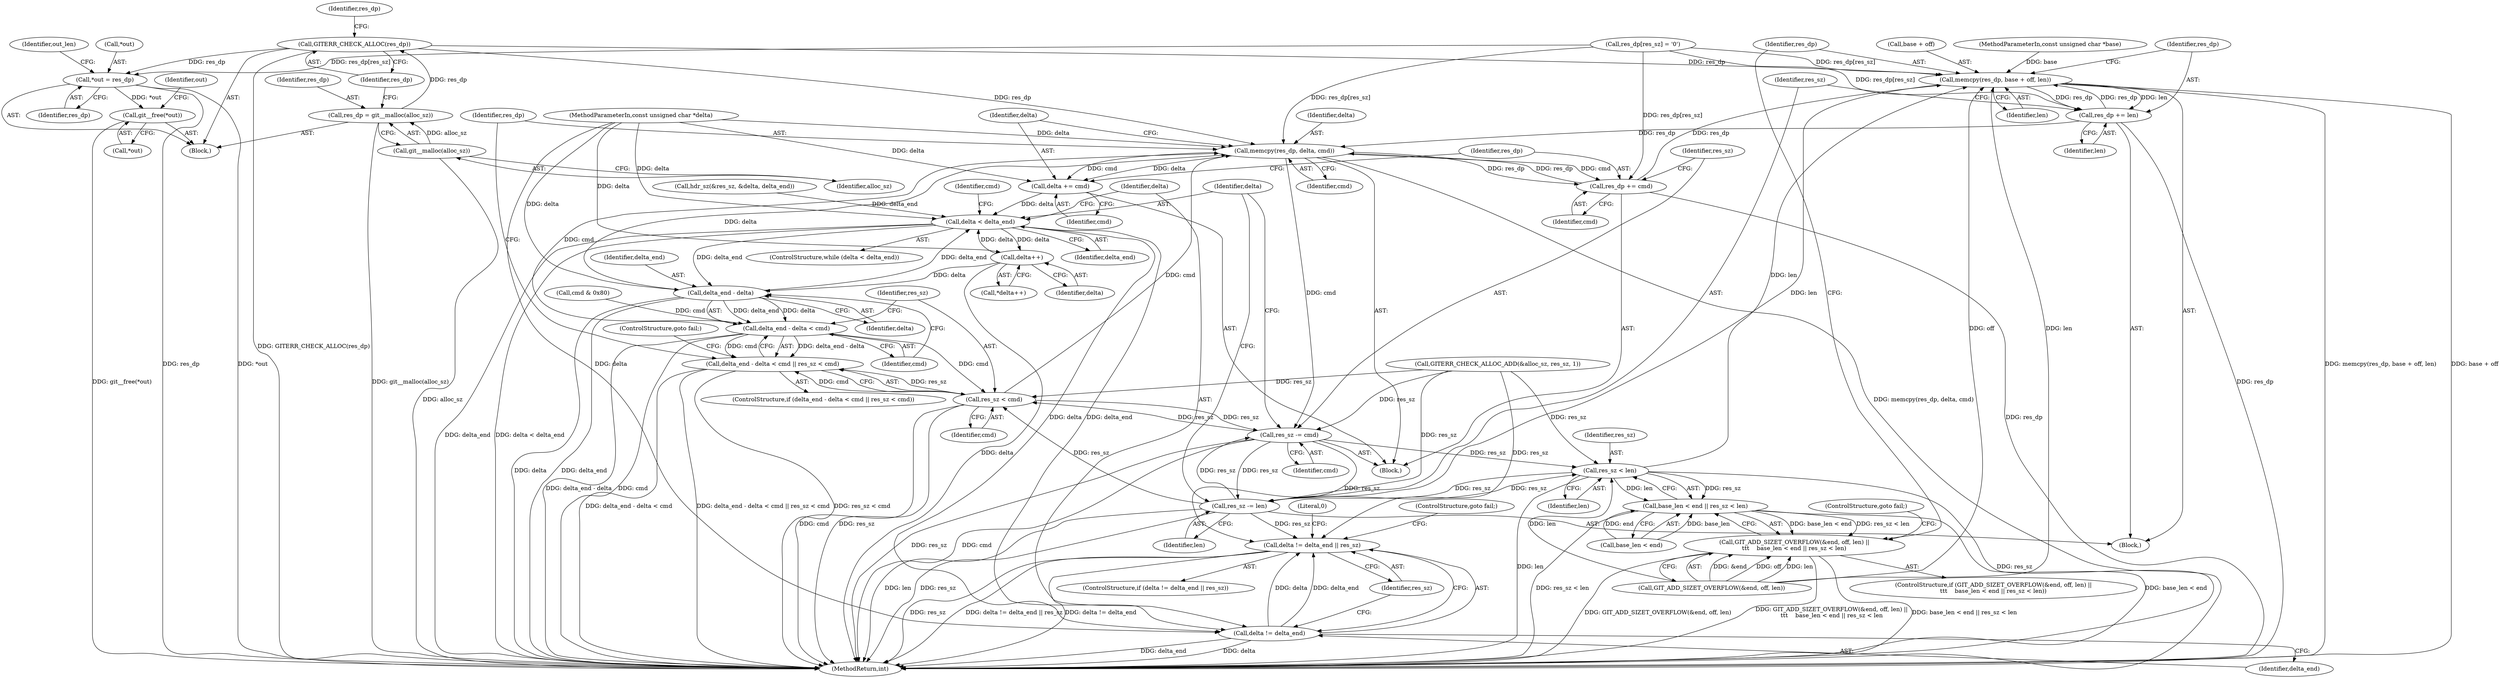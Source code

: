 digraph "0_libgit2_c1577110467b701dcbcf9439ac225ea851b47d22@pointer" {
"1000175" [label="(Call,GITERR_CHECK_ALLOC(res_dp))"];
"1000171" [label="(Call,res_dp = git__malloc(alloc_sz))"];
"1000173" [label="(Call,git__malloc(alloc_sz))"];
"1000182" [label="(Call,*out = res_dp)"];
"1000338" [label="(Call,git__free(*out))"];
"1000285" [label="(Call,memcpy(res_dp, base + off, len))"];
"1000291" [label="(Call,res_dp += len)"];
"1000312" [label="(Call,memcpy(res_dp, delta, cmd))"];
"1000316" [label="(Call,delta += cmd)"];
"1000191" [label="(Call,delta < delta_end)"];
"1000199" [label="(Call,delta++)"];
"1000304" [label="(Call,delta_end - delta)"];
"1000303" [label="(Call,delta_end - delta < cmd)"];
"1000302" [label="(Call,delta_end - delta < cmd || res_sz < cmd)"];
"1000308" [label="(Call,res_sz < cmd)"];
"1000322" [label="(Call,res_sz -= cmd)"];
"1000281" [label="(Call,res_sz < len)"];
"1000277" [label="(Call,base_len < end || res_sz < len)"];
"1000271" [label="(Call,GIT_ADD_SIZET_OVERFLOW(&end, off, len) ||\n\t\t\t    base_len < end || res_sz < len)"];
"1000294" [label="(Call,res_sz -= len)"];
"1000329" [label="(Call,delta != delta_end || res_sz)"];
"1000330" [label="(Call,delta != delta_end)"];
"1000319" [label="(Call,res_dp += cmd)"];
"1000312" [label="(Call,memcpy(res_dp, delta, cmd))"];
"1000109" [label="(MethodParameterIn,const unsigned char *delta)"];
"1000318" [label="(Identifier,cmd)"];
"1000316" [label="(Call,delta += cmd)"];
"1000283" [label="(Identifier,len)"];
"1000171" [label="(Call,res_dp = git__malloc(alloc_sz))"];
"1000308" [label="(Call,res_sz < cmd)"];
"1000176" [label="(Identifier,res_dp)"];
"1000305" [label="(Identifier,delta_end)"];
"1000307" [label="(Identifier,cmd)"];
"1000339" [label="(Call,*out)"];
"1000193" [label="(Identifier,delta_end)"];
"1000291" [label="(Call,res_dp += len)"];
"1000303" [label="(Call,delta_end - delta < cmd)"];
"1000202" [label="(Call,cmd & 0x80)"];
"1000198" [label="(Call,*delta++)"];
"1000287" [label="(Call,base + off)"];
"1000295" [label="(Identifier,res_sz)"];
"1000324" [label="(Identifier,cmd)"];
"1000323" [label="(Identifier,res_sz)"];
"1000294" [label="(Call,res_sz -= len)"];
"1000317" [label="(Identifier,delta)"];
"1000330" [label="(Call,delta != delta_end)"];
"1000197" [label="(Identifier,cmd)"];
"1000306" [label="(Identifier,delta)"];
"1000329" [label="(Call,delta != delta_end || res_sz)"];
"1000277" [label="(Call,base_len < end || res_sz < len)"];
"1000152" [label="(Call,hdr_sz(&res_sz, &delta, delta_end))"];
"1000302" [label="(Call,delta_end - delta < cmd || res_sz < cmd)"];
"1000309" [label="(Identifier,res_sz)"];
"1000332" [label="(Identifier,delta_end)"];
"1000175" [label="(Call,GITERR_CHECK_ALLOC(res_dp))"];
"1000177" [label="(Call,res_dp[res_sz] = '\0')"];
"1000192" [label="(Identifier,delta)"];
"1000355" [label="(MethodReturn,int)"];
"1000300" [label="(Block,)"];
"1000304" [label="(Call,delta_end - delta)"];
"1000311" [label="(ControlStructure,goto fail;)"];
"1000282" [label="(Identifier,res_sz)"];
"1000296" [label="(Identifier,len)"];
"1000292" [label="(Identifier,res_dp)"];
"1000182" [label="(Call,*out = res_dp)"];
"1000270" [label="(ControlStructure,if (GIT_ADD_SIZET_OVERFLOW(&end, off, len) ||\n\t\t\t    base_len < end || res_sz < len))"];
"1000272" [label="(Call,GIT_ADD_SIZET_OVERFLOW(&end, off, len))"];
"1000107" [label="(MethodParameterIn,const unsigned char *base)"];
"1000284" [label="(ControlStructure,goto fail;)"];
"1000343" [label="(Identifier,out)"];
"1000313" [label="(Identifier,res_dp)"];
"1000190" [label="(ControlStructure,while (delta < delta_end))"];
"1000336" [label="(Literal,0)"];
"1000310" [label="(Identifier,cmd)"];
"1000286" [label="(Identifier,res_dp)"];
"1000191" [label="(Call,delta < delta_end)"];
"1000331" [label="(Identifier,delta)"];
"1000166" [label="(Call,GITERR_CHECK_ALLOC_ADD(&alloc_sz, res_sz, 1))"];
"1000293" [label="(Identifier,len)"];
"1000188" [label="(Identifier,out_len)"];
"1000200" [label="(Identifier,delta)"];
"1000278" [label="(Call,base_len < end)"];
"1000338" [label="(Call,git__free(*out))"];
"1000173" [label="(Call,git__malloc(alloc_sz))"];
"1000183" [label="(Call,*out)"];
"1000319" [label="(Call,res_dp += cmd)"];
"1000179" [label="(Identifier,res_dp)"];
"1000199" [label="(Call,delta++)"];
"1000301" [label="(ControlStructure,if (delta_end - delta < cmd || res_sz < cmd))"];
"1000328" [label="(ControlStructure,if (delta != delta_end || res_sz))"];
"1000271" [label="(Call,GIT_ADD_SIZET_OVERFLOW(&end, off, len) ||\n\t\t\t    base_len < end || res_sz < len)"];
"1000333" [label="(Identifier,res_sz)"];
"1000111" [label="(Block,)"];
"1000322" [label="(Call,res_sz -= cmd)"];
"1000315" [label="(Identifier,cmd)"];
"1000314" [label="(Identifier,delta)"];
"1000321" [label="(Identifier,cmd)"];
"1000172" [label="(Identifier,res_dp)"];
"1000205" [label="(Block,)"];
"1000281" [label="(Call,res_sz < len)"];
"1000285" [label="(Call,memcpy(res_dp, base + off, len))"];
"1000290" [label="(Identifier,len)"];
"1000320" [label="(Identifier,res_dp)"];
"1000334" [label="(ControlStructure,goto fail;)"];
"1000185" [label="(Identifier,res_dp)"];
"1000174" [label="(Identifier,alloc_sz)"];
"1000175" -> "1000111"  [label="AST: "];
"1000175" -> "1000176"  [label="CFG: "];
"1000176" -> "1000175"  [label="AST: "];
"1000179" -> "1000175"  [label="CFG: "];
"1000175" -> "1000355"  [label="DDG: GITERR_CHECK_ALLOC(res_dp)"];
"1000171" -> "1000175"  [label="DDG: res_dp"];
"1000175" -> "1000182"  [label="DDG: res_dp"];
"1000175" -> "1000285"  [label="DDG: res_dp"];
"1000175" -> "1000312"  [label="DDG: res_dp"];
"1000171" -> "1000111"  [label="AST: "];
"1000171" -> "1000173"  [label="CFG: "];
"1000172" -> "1000171"  [label="AST: "];
"1000173" -> "1000171"  [label="AST: "];
"1000176" -> "1000171"  [label="CFG: "];
"1000171" -> "1000355"  [label="DDG: git__malloc(alloc_sz)"];
"1000173" -> "1000171"  [label="DDG: alloc_sz"];
"1000173" -> "1000174"  [label="CFG: "];
"1000174" -> "1000173"  [label="AST: "];
"1000173" -> "1000355"  [label="DDG: alloc_sz"];
"1000182" -> "1000111"  [label="AST: "];
"1000182" -> "1000185"  [label="CFG: "];
"1000183" -> "1000182"  [label="AST: "];
"1000185" -> "1000182"  [label="AST: "];
"1000188" -> "1000182"  [label="CFG: "];
"1000182" -> "1000355"  [label="DDG: res_dp"];
"1000182" -> "1000355"  [label="DDG: *out"];
"1000177" -> "1000182"  [label="DDG: res_dp[res_sz]"];
"1000182" -> "1000338"  [label="DDG: *out"];
"1000338" -> "1000111"  [label="AST: "];
"1000338" -> "1000339"  [label="CFG: "];
"1000339" -> "1000338"  [label="AST: "];
"1000343" -> "1000338"  [label="CFG: "];
"1000338" -> "1000355"  [label="DDG: git__free(*out)"];
"1000285" -> "1000205"  [label="AST: "];
"1000285" -> "1000290"  [label="CFG: "];
"1000286" -> "1000285"  [label="AST: "];
"1000287" -> "1000285"  [label="AST: "];
"1000290" -> "1000285"  [label="AST: "];
"1000292" -> "1000285"  [label="CFG: "];
"1000285" -> "1000355"  [label="DDG: memcpy(res_dp, base + off, len)"];
"1000285" -> "1000355"  [label="DDG: base + off"];
"1000177" -> "1000285"  [label="DDG: res_dp[res_sz]"];
"1000291" -> "1000285"  [label="DDG: res_dp"];
"1000319" -> "1000285"  [label="DDG: res_dp"];
"1000107" -> "1000285"  [label="DDG: base"];
"1000272" -> "1000285"  [label="DDG: off"];
"1000272" -> "1000285"  [label="DDG: len"];
"1000281" -> "1000285"  [label="DDG: len"];
"1000285" -> "1000291"  [label="DDG: len"];
"1000285" -> "1000291"  [label="DDG: res_dp"];
"1000285" -> "1000294"  [label="DDG: len"];
"1000291" -> "1000205"  [label="AST: "];
"1000291" -> "1000293"  [label="CFG: "];
"1000292" -> "1000291"  [label="AST: "];
"1000293" -> "1000291"  [label="AST: "];
"1000295" -> "1000291"  [label="CFG: "];
"1000291" -> "1000355"  [label="DDG: res_dp"];
"1000177" -> "1000291"  [label="DDG: res_dp[res_sz]"];
"1000291" -> "1000312"  [label="DDG: res_dp"];
"1000312" -> "1000300"  [label="AST: "];
"1000312" -> "1000315"  [label="CFG: "];
"1000313" -> "1000312"  [label="AST: "];
"1000314" -> "1000312"  [label="AST: "];
"1000315" -> "1000312"  [label="AST: "];
"1000317" -> "1000312"  [label="CFG: "];
"1000312" -> "1000355"  [label="DDG: memcpy(res_dp, delta, cmd)"];
"1000177" -> "1000312"  [label="DDG: res_dp[res_sz]"];
"1000319" -> "1000312"  [label="DDG: res_dp"];
"1000304" -> "1000312"  [label="DDG: delta"];
"1000109" -> "1000312"  [label="DDG: delta"];
"1000308" -> "1000312"  [label="DDG: cmd"];
"1000303" -> "1000312"  [label="DDG: cmd"];
"1000312" -> "1000316"  [label="DDG: cmd"];
"1000312" -> "1000316"  [label="DDG: delta"];
"1000312" -> "1000319"  [label="DDG: cmd"];
"1000312" -> "1000319"  [label="DDG: res_dp"];
"1000312" -> "1000322"  [label="DDG: cmd"];
"1000316" -> "1000300"  [label="AST: "];
"1000316" -> "1000318"  [label="CFG: "];
"1000317" -> "1000316"  [label="AST: "];
"1000318" -> "1000316"  [label="AST: "];
"1000320" -> "1000316"  [label="CFG: "];
"1000316" -> "1000191"  [label="DDG: delta"];
"1000109" -> "1000316"  [label="DDG: delta"];
"1000191" -> "1000190"  [label="AST: "];
"1000191" -> "1000193"  [label="CFG: "];
"1000192" -> "1000191"  [label="AST: "];
"1000193" -> "1000191"  [label="AST: "];
"1000197" -> "1000191"  [label="CFG: "];
"1000331" -> "1000191"  [label="CFG: "];
"1000191" -> "1000355"  [label="DDG: delta < delta_end"];
"1000191" -> "1000355"  [label="DDG: delta_end"];
"1000199" -> "1000191"  [label="DDG: delta"];
"1000109" -> "1000191"  [label="DDG: delta"];
"1000152" -> "1000191"  [label="DDG: delta_end"];
"1000304" -> "1000191"  [label="DDG: delta_end"];
"1000191" -> "1000199"  [label="DDG: delta"];
"1000191" -> "1000304"  [label="DDG: delta_end"];
"1000191" -> "1000330"  [label="DDG: delta"];
"1000191" -> "1000330"  [label="DDG: delta_end"];
"1000199" -> "1000198"  [label="AST: "];
"1000199" -> "1000200"  [label="CFG: "];
"1000200" -> "1000199"  [label="AST: "];
"1000198" -> "1000199"  [label="CFG: "];
"1000199" -> "1000355"  [label="DDG: delta"];
"1000109" -> "1000199"  [label="DDG: delta"];
"1000199" -> "1000304"  [label="DDG: delta"];
"1000304" -> "1000303"  [label="AST: "];
"1000304" -> "1000306"  [label="CFG: "];
"1000305" -> "1000304"  [label="AST: "];
"1000306" -> "1000304"  [label="AST: "];
"1000307" -> "1000304"  [label="CFG: "];
"1000304" -> "1000355"  [label="DDG: delta_end"];
"1000304" -> "1000355"  [label="DDG: delta"];
"1000304" -> "1000303"  [label="DDG: delta_end"];
"1000304" -> "1000303"  [label="DDG: delta"];
"1000109" -> "1000304"  [label="DDG: delta"];
"1000303" -> "1000302"  [label="AST: "];
"1000303" -> "1000307"  [label="CFG: "];
"1000307" -> "1000303"  [label="AST: "];
"1000309" -> "1000303"  [label="CFG: "];
"1000302" -> "1000303"  [label="CFG: "];
"1000303" -> "1000355"  [label="DDG: delta_end - delta"];
"1000303" -> "1000355"  [label="DDG: cmd"];
"1000303" -> "1000302"  [label="DDG: delta_end - delta"];
"1000303" -> "1000302"  [label="DDG: cmd"];
"1000202" -> "1000303"  [label="DDG: cmd"];
"1000303" -> "1000308"  [label="DDG: cmd"];
"1000302" -> "1000301"  [label="AST: "];
"1000302" -> "1000308"  [label="CFG: "];
"1000308" -> "1000302"  [label="AST: "];
"1000311" -> "1000302"  [label="CFG: "];
"1000313" -> "1000302"  [label="CFG: "];
"1000302" -> "1000355"  [label="DDG: delta_end - delta < cmd"];
"1000302" -> "1000355"  [label="DDG: delta_end - delta < cmd || res_sz < cmd"];
"1000302" -> "1000355"  [label="DDG: res_sz < cmd"];
"1000308" -> "1000302"  [label="DDG: res_sz"];
"1000308" -> "1000302"  [label="DDG: cmd"];
"1000308" -> "1000310"  [label="CFG: "];
"1000309" -> "1000308"  [label="AST: "];
"1000310" -> "1000308"  [label="AST: "];
"1000308" -> "1000355"  [label="DDG: cmd"];
"1000308" -> "1000355"  [label="DDG: res_sz"];
"1000294" -> "1000308"  [label="DDG: res_sz"];
"1000322" -> "1000308"  [label="DDG: res_sz"];
"1000166" -> "1000308"  [label="DDG: res_sz"];
"1000308" -> "1000322"  [label="DDG: res_sz"];
"1000322" -> "1000300"  [label="AST: "];
"1000322" -> "1000324"  [label="CFG: "];
"1000323" -> "1000322"  [label="AST: "];
"1000324" -> "1000322"  [label="AST: "];
"1000192" -> "1000322"  [label="CFG: "];
"1000322" -> "1000355"  [label="DDG: cmd"];
"1000322" -> "1000355"  [label="DDG: res_sz"];
"1000322" -> "1000281"  [label="DDG: res_sz"];
"1000322" -> "1000294"  [label="DDG: res_sz"];
"1000294" -> "1000322"  [label="DDG: res_sz"];
"1000166" -> "1000322"  [label="DDG: res_sz"];
"1000322" -> "1000329"  [label="DDG: res_sz"];
"1000281" -> "1000277"  [label="AST: "];
"1000281" -> "1000283"  [label="CFG: "];
"1000282" -> "1000281"  [label="AST: "];
"1000283" -> "1000281"  [label="AST: "];
"1000277" -> "1000281"  [label="CFG: "];
"1000281" -> "1000355"  [label="DDG: res_sz"];
"1000281" -> "1000355"  [label="DDG: len"];
"1000281" -> "1000277"  [label="DDG: res_sz"];
"1000281" -> "1000277"  [label="DDG: len"];
"1000294" -> "1000281"  [label="DDG: res_sz"];
"1000166" -> "1000281"  [label="DDG: res_sz"];
"1000272" -> "1000281"  [label="DDG: len"];
"1000281" -> "1000294"  [label="DDG: res_sz"];
"1000277" -> "1000271"  [label="AST: "];
"1000277" -> "1000278"  [label="CFG: "];
"1000278" -> "1000277"  [label="AST: "];
"1000271" -> "1000277"  [label="CFG: "];
"1000277" -> "1000355"  [label="DDG: base_len < end"];
"1000277" -> "1000355"  [label="DDG: res_sz < len"];
"1000277" -> "1000271"  [label="DDG: base_len < end"];
"1000277" -> "1000271"  [label="DDG: res_sz < len"];
"1000278" -> "1000277"  [label="DDG: base_len"];
"1000278" -> "1000277"  [label="DDG: end"];
"1000271" -> "1000270"  [label="AST: "];
"1000271" -> "1000272"  [label="CFG: "];
"1000272" -> "1000271"  [label="AST: "];
"1000284" -> "1000271"  [label="CFG: "];
"1000286" -> "1000271"  [label="CFG: "];
"1000271" -> "1000355"  [label="DDG: base_len < end || res_sz < len"];
"1000271" -> "1000355"  [label="DDG: GIT_ADD_SIZET_OVERFLOW(&end, off, len)"];
"1000271" -> "1000355"  [label="DDG: GIT_ADD_SIZET_OVERFLOW(&end, off, len) ||\n\t\t\t    base_len < end || res_sz < len"];
"1000272" -> "1000271"  [label="DDG: &end"];
"1000272" -> "1000271"  [label="DDG: off"];
"1000272" -> "1000271"  [label="DDG: len"];
"1000294" -> "1000205"  [label="AST: "];
"1000294" -> "1000296"  [label="CFG: "];
"1000295" -> "1000294"  [label="AST: "];
"1000296" -> "1000294"  [label="AST: "];
"1000192" -> "1000294"  [label="CFG: "];
"1000294" -> "1000355"  [label="DDG: len"];
"1000294" -> "1000355"  [label="DDG: res_sz"];
"1000166" -> "1000294"  [label="DDG: res_sz"];
"1000294" -> "1000329"  [label="DDG: res_sz"];
"1000329" -> "1000328"  [label="AST: "];
"1000329" -> "1000330"  [label="CFG: "];
"1000329" -> "1000333"  [label="CFG: "];
"1000330" -> "1000329"  [label="AST: "];
"1000333" -> "1000329"  [label="AST: "];
"1000334" -> "1000329"  [label="CFG: "];
"1000336" -> "1000329"  [label="CFG: "];
"1000329" -> "1000355"  [label="DDG: res_sz"];
"1000329" -> "1000355"  [label="DDG: delta != delta_end || res_sz"];
"1000329" -> "1000355"  [label="DDG: delta != delta_end"];
"1000330" -> "1000329"  [label="DDG: delta"];
"1000330" -> "1000329"  [label="DDG: delta_end"];
"1000166" -> "1000329"  [label="DDG: res_sz"];
"1000330" -> "1000332"  [label="CFG: "];
"1000331" -> "1000330"  [label="AST: "];
"1000332" -> "1000330"  [label="AST: "];
"1000333" -> "1000330"  [label="CFG: "];
"1000330" -> "1000355"  [label="DDG: delta"];
"1000330" -> "1000355"  [label="DDG: delta_end"];
"1000109" -> "1000330"  [label="DDG: delta"];
"1000319" -> "1000300"  [label="AST: "];
"1000319" -> "1000321"  [label="CFG: "];
"1000320" -> "1000319"  [label="AST: "];
"1000321" -> "1000319"  [label="AST: "];
"1000323" -> "1000319"  [label="CFG: "];
"1000319" -> "1000355"  [label="DDG: res_dp"];
"1000177" -> "1000319"  [label="DDG: res_dp[res_sz]"];
}

